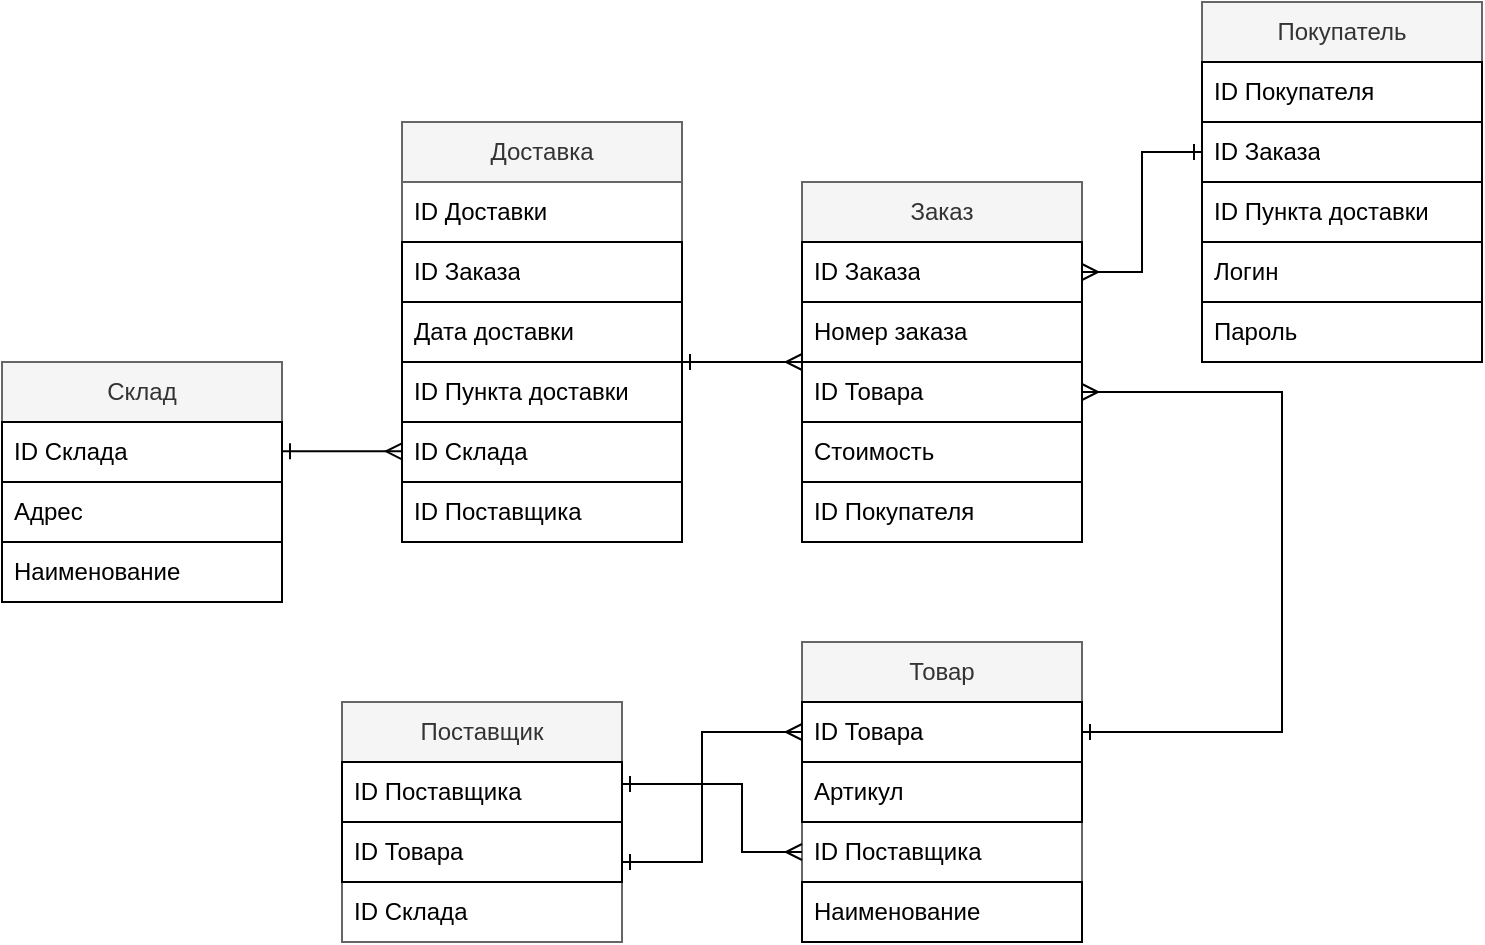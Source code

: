 <mxfile version="21.1.2" type="device">
  <diagram name="Страница 1" id="KCRhX7BRsq6zHFHDkyod">
    <mxGraphModel dx="1434" dy="796" grid="1" gridSize="10" guides="1" tooltips="1" connect="1" arrows="1" fold="1" page="1" pageScale="1" pageWidth="827" pageHeight="1169" math="0" shadow="0">
      <root>
        <mxCell id="0" />
        <mxCell id="1" parent="0" />
        <mxCell id="TJiwaVgn-vdMGNALTWmM-1" value="Склад" style="swimlane;fontStyle=0;childLayout=stackLayout;horizontal=1;startSize=30;horizontalStack=0;resizeParent=1;resizeParentMax=0;resizeLast=0;collapsible=1;marginBottom=0;whiteSpace=wrap;html=1;fillColor=#f5f5f5;fontColor=#333333;strokeColor=#666666;" vertex="1" parent="1">
          <mxGeometry x="40" y="190" width="140" height="120" as="geometry" />
        </mxCell>
        <mxCell id="TJiwaVgn-vdMGNALTWmM-2" value="ID Склада" style="text;strokeColor=default;fillColor=none;align=left;verticalAlign=middle;spacingLeft=4;spacingRight=4;overflow=hidden;points=[[0,0.5],[1,0.5]];portConstraint=eastwest;rotatable=0;whiteSpace=wrap;html=1;" vertex="1" parent="TJiwaVgn-vdMGNALTWmM-1">
          <mxGeometry y="30" width="140" height="30" as="geometry" />
        </mxCell>
        <mxCell id="TJiwaVgn-vdMGNALTWmM-3" value="Адрес" style="text;strokeColor=default;fillColor=none;align=left;verticalAlign=middle;spacingLeft=4;spacingRight=4;overflow=hidden;points=[[0,0.5],[1,0.5]];portConstraint=eastwest;rotatable=0;whiteSpace=wrap;html=1;" vertex="1" parent="TJiwaVgn-vdMGNALTWmM-1">
          <mxGeometry y="60" width="140" height="30" as="geometry" />
        </mxCell>
        <mxCell id="TJiwaVgn-vdMGNALTWmM-4" value="Наименование" style="text;strokeColor=default;fillColor=none;align=left;verticalAlign=middle;spacingLeft=4;spacingRight=4;overflow=hidden;points=[[0,0.5],[1,0.5]];portConstraint=eastwest;rotatable=0;whiteSpace=wrap;html=1;" vertex="1" parent="TJiwaVgn-vdMGNALTWmM-1">
          <mxGeometry y="90" width="140" height="30" as="geometry" />
        </mxCell>
        <mxCell id="TJiwaVgn-vdMGNALTWmM-5" value="Поставщик" style="swimlane;fontStyle=0;childLayout=stackLayout;horizontal=1;startSize=30;horizontalStack=0;resizeParent=1;resizeParentMax=0;resizeLast=0;collapsible=1;marginBottom=0;whiteSpace=wrap;html=1;fillColor=#f5f5f5;fontColor=#333333;strokeColor=#666666;" vertex="1" parent="1">
          <mxGeometry x="210" y="360" width="140" height="120" as="geometry" />
        </mxCell>
        <mxCell id="TJiwaVgn-vdMGNALTWmM-6" value="ID Поставщика" style="text;strokeColor=default;fillColor=none;align=left;verticalAlign=middle;spacingLeft=4;spacingRight=4;overflow=hidden;points=[[0,0.5],[1,0.5]];portConstraint=eastwest;rotatable=0;whiteSpace=wrap;html=1;" vertex="1" parent="TJiwaVgn-vdMGNALTWmM-5">
          <mxGeometry y="30" width="140" height="30" as="geometry" />
        </mxCell>
        <mxCell id="TJiwaVgn-vdMGNALTWmM-7" value="ID Товара" style="text;strokeColor=default;fillColor=none;align=left;verticalAlign=middle;spacingLeft=4;spacingRight=4;overflow=hidden;points=[[0,0.5],[1,0.5]];portConstraint=eastwest;rotatable=0;whiteSpace=wrap;html=1;" vertex="1" parent="TJiwaVgn-vdMGNALTWmM-5">
          <mxGeometry y="60" width="140" height="30" as="geometry" />
        </mxCell>
        <mxCell id="TJiwaVgn-vdMGNALTWmM-8" value="ID Склада" style="text;strokeColor=none;fillColor=none;align=left;verticalAlign=middle;spacingLeft=4;spacingRight=4;overflow=hidden;points=[[0,0.5],[1,0.5]];portConstraint=eastwest;rotatable=0;whiteSpace=wrap;html=1;" vertex="1" parent="TJiwaVgn-vdMGNALTWmM-5">
          <mxGeometry y="90" width="140" height="30" as="geometry" />
        </mxCell>
        <mxCell id="TJiwaVgn-vdMGNALTWmM-9" value="Покупатель" style="swimlane;fontStyle=0;childLayout=stackLayout;horizontal=1;startSize=30;horizontalStack=0;resizeParent=1;resizeParentMax=0;resizeLast=0;collapsible=1;marginBottom=0;whiteSpace=wrap;html=1;fillColor=#f5f5f5;fontColor=#333333;strokeColor=#666666;" vertex="1" parent="1">
          <mxGeometry x="640" y="10" width="140" height="120" as="geometry" />
        </mxCell>
        <mxCell id="TJiwaVgn-vdMGNALTWmM-10" value="ID Покупателя" style="text;strokeColor=default;fillColor=none;align=left;verticalAlign=middle;spacingLeft=4;spacingRight=4;overflow=hidden;points=[[0,0.5],[1,0.5]];portConstraint=eastwest;rotatable=0;whiteSpace=wrap;html=1;" vertex="1" parent="TJiwaVgn-vdMGNALTWmM-9">
          <mxGeometry y="30" width="140" height="30" as="geometry" />
        </mxCell>
        <mxCell id="TJiwaVgn-vdMGNALTWmM-11" value="ID Заказа" style="text;strokeColor=default;fillColor=none;align=left;verticalAlign=middle;spacingLeft=4;spacingRight=4;overflow=hidden;points=[[0,0.5],[1,0.5]];portConstraint=eastwest;rotatable=0;whiteSpace=wrap;html=1;" vertex="1" parent="TJiwaVgn-vdMGNALTWmM-9">
          <mxGeometry y="60" width="140" height="30" as="geometry" />
        </mxCell>
        <mxCell id="TJiwaVgn-vdMGNALTWmM-12" value="ID Пункта доставки" style="text;strokeColor=default;fillColor=none;align=left;verticalAlign=middle;spacingLeft=4;spacingRight=4;overflow=hidden;points=[[0,0.5],[1,0.5]];portConstraint=eastwest;rotatable=0;whiteSpace=wrap;html=1;" vertex="1" parent="TJiwaVgn-vdMGNALTWmM-9">
          <mxGeometry y="90" width="140" height="30" as="geometry" />
        </mxCell>
        <mxCell id="TJiwaVgn-vdMGNALTWmM-13" value="Доставка" style="swimlane;fontStyle=0;childLayout=stackLayout;horizontal=1;startSize=30;horizontalStack=0;resizeParent=1;resizeParentMax=0;resizeLast=0;collapsible=1;marginBottom=0;whiteSpace=wrap;html=1;fillColor=#f5f5f5;fontColor=#333333;strokeColor=#666666;" vertex="1" parent="1">
          <mxGeometry x="240" y="70" width="140" height="120" as="geometry" />
        </mxCell>
        <mxCell id="TJiwaVgn-vdMGNALTWmM-14" value="ID Доставки" style="text;strokeColor=none;fillColor=none;align=left;verticalAlign=middle;spacingLeft=4;spacingRight=4;overflow=hidden;points=[[0,0.5],[1,0.5]];portConstraint=eastwest;rotatable=0;whiteSpace=wrap;html=1;" vertex="1" parent="TJiwaVgn-vdMGNALTWmM-13">
          <mxGeometry y="30" width="140" height="30" as="geometry" />
        </mxCell>
        <mxCell id="TJiwaVgn-vdMGNALTWmM-15" value="ID Заказа" style="text;strokeColor=default;fillColor=none;align=left;verticalAlign=middle;spacingLeft=4;spacingRight=4;overflow=hidden;points=[[0,0.5],[1,0.5]];portConstraint=eastwest;rotatable=0;whiteSpace=wrap;html=1;" vertex="1" parent="TJiwaVgn-vdMGNALTWmM-13">
          <mxGeometry y="60" width="140" height="30" as="geometry" />
        </mxCell>
        <mxCell id="TJiwaVgn-vdMGNALTWmM-16" value="Дата доставки" style="text;strokeColor=default;fillColor=none;align=left;verticalAlign=middle;spacingLeft=4;spacingRight=4;overflow=hidden;points=[[0,0.5],[1,0.5]];portConstraint=eastwest;rotatable=0;whiteSpace=wrap;html=1;" vertex="1" parent="TJiwaVgn-vdMGNALTWmM-13">
          <mxGeometry y="90" width="140" height="30" as="geometry" />
        </mxCell>
        <mxCell id="TJiwaVgn-vdMGNALTWmM-17" value="Заказ" style="swimlane;fontStyle=0;childLayout=stackLayout;horizontal=1;startSize=30;horizontalStack=0;resizeParent=1;resizeParentMax=0;resizeLast=0;collapsible=1;marginBottom=0;whiteSpace=wrap;html=1;fillColor=#f5f5f5;fontColor=#333333;strokeColor=#666666;" vertex="1" parent="1">
          <mxGeometry x="440" y="100" width="140" height="120" as="geometry" />
        </mxCell>
        <mxCell id="TJiwaVgn-vdMGNALTWmM-18" value="ID Заказа" style="text;strokeColor=default;fillColor=none;align=left;verticalAlign=middle;spacingLeft=4;spacingRight=4;overflow=hidden;points=[[0,0.5],[1,0.5]];portConstraint=eastwest;rotatable=0;whiteSpace=wrap;html=1;" vertex="1" parent="TJiwaVgn-vdMGNALTWmM-17">
          <mxGeometry y="30" width="140" height="30" as="geometry" />
        </mxCell>
        <mxCell id="TJiwaVgn-vdMGNALTWmM-19" value="Номер заказа" style="text;strokeColor=default;fillColor=none;align=left;verticalAlign=middle;spacingLeft=4;spacingRight=4;overflow=hidden;points=[[0,0.5],[1,0.5]];portConstraint=eastwest;rotatable=0;whiteSpace=wrap;html=1;" vertex="1" parent="TJiwaVgn-vdMGNALTWmM-17">
          <mxGeometry y="60" width="140" height="30" as="geometry" />
        </mxCell>
        <mxCell id="TJiwaVgn-vdMGNALTWmM-20" value="ID Товара" style="text;strokeColor=default;fillColor=none;align=left;verticalAlign=middle;spacingLeft=4;spacingRight=4;overflow=hidden;points=[[0,0.5],[1,0.5]];portConstraint=eastwest;rotatable=0;whiteSpace=wrap;html=1;" vertex="1" parent="TJiwaVgn-vdMGNALTWmM-17">
          <mxGeometry y="90" width="140" height="30" as="geometry" />
        </mxCell>
        <mxCell id="TJiwaVgn-vdMGNALTWmM-21" value="Товар" style="swimlane;fontStyle=0;childLayout=stackLayout;horizontal=1;startSize=30;horizontalStack=0;resizeParent=1;resizeParentMax=0;resizeLast=0;collapsible=1;marginBottom=0;whiteSpace=wrap;html=1;fillColor=#f5f5f5;fontColor=#333333;strokeColor=#666666;" vertex="1" parent="1">
          <mxGeometry x="440" y="330" width="140" height="120" as="geometry" />
        </mxCell>
        <mxCell id="TJiwaVgn-vdMGNALTWmM-22" value="ID Товара" style="text;strokeColor=default;fillColor=none;align=left;verticalAlign=middle;spacingLeft=4;spacingRight=4;overflow=hidden;points=[[0,0.5],[1,0.5]];portConstraint=eastwest;rotatable=0;whiteSpace=wrap;html=1;" vertex="1" parent="TJiwaVgn-vdMGNALTWmM-21">
          <mxGeometry y="30" width="140" height="30" as="geometry" />
        </mxCell>
        <mxCell id="TJiwaVgn-vdMGNALTWmM-23" value="Артикул" style="text;strokeColor=default;fillColor=none;align=left;verticalAlign=middle;spacingLeft=4;spacingRight=4;overflow=hidden;points=[[0,0.5],[1,0.5]];portConstraint=eastwest;rotatable=0;whiteSpace=wrap;html=1;" vertex="1" parent="TJiwaVgn-vdMGNALTWmM-21">
          <mxGeometry y="60" width="140" height="30" as="geometry" />
        </mxCell>
        <mxCell id="TJiwaVgn-vdMGNALTWmM-24" value="ID Поставщика" style="text;strokeColor=none;fillColor=none;align=left;verticalAlign=middle;spacingLeft=4;spacingRight=4;overflow=hidden;points=[[0,0.5],[1,0.5]];portConstraint=eastwest;rotatable=0;whiteSpace=wrap;html=1;" vertex="1" parent="TJiwaVgn-vdMGNALTWmM-21">
          <mxGeometry y="90" width="140" height="30" as="geometry" />
        </mxCell>
        <mxCell id="TJiwaVgn-vdMGNALTWmM-25" value="ID Пункта доставки" style="text;strokeColor=default;fillColor=none;align=left;verticalAlign=middle;spacingLeft=4;spacingRight=4;overflow=hidden;points=[[0,0.5],[1,0.5]];portConstraint=eastwest;rotatable=0;whiteSpace=wrap;html=1;" vertex="1" parent="1">
          <mxGeometry x="240" y="190" width="140" height="30" as="geometry" />
        </mxCell>
        <mxCell id="TJiwaVgn-vdMGNALTWmM-26" value="ID Склада" style="text;strokeColor=default;fillColor=none;align=left;verticalAlign=middle;spacingLeft=4;spacingRight=4;overflow=hidden;points=[[0,0.5],[1,0.5]];portConstraint=eastwest;rotatable=0;whiteSpace=wrap;html=1;" vertex="1" parent="1">
          <mxGeometry x="240" y="220" width="140" height="30" as="geometry" />
        </mxCell>
        <mxCell id="TJiwaVgn-vdMGNALTWmM-27" value="ID Поставщика" style="text;strokeColor=default;fillColor=none;align=left;verticalAlign=middle;spacingLeft=4;spacingRight=4;overflow=hidden;points=[[0,0.5],[1,0.5]];portConstraint=eastwest;rotatable=0;whiteSpace=wrap;html=1;" vertex="1" parent="1">
          <mxGeometry x="240" y="250" width="140" height="30" as="geometry" />
        </mxCell>
        <mxCell id="TJiwaVgn-vdMGNALTWmM-28" value="Стоимость" style="text;strokeColor=default;fillColor=none;align=left;verticalAlign=middle;spacingLeft=4;spacingRight=4;overflow=hidden;points=[[0,0.5],[1,0.5]];portConstraint=eastwest;rotatable=0;whiteSpace=wrap;html=1;" vertex="1" parent="1">
          <mxGeometry x="440" y="220" width="140" height="30" as="geometry" />
        </mxCell>
        <mxCell id="TJiwaVgn-vdMGNALTWmM-29" value="ID Покупателя" style="text;strokeColor=default;fillColor=none;align=left;verticalAlign=middle;spacingLeft=4;spacingRight=4;overflow=hidden;points=[[0,0.5],[1,0.5]];portConstraint=eastwest;rotatable=0;whiteSpace=wrap;html=1;" vertex="1" parent="1">
          <mxGeometry x="440" y="250" width="140" height="30" as="geometry" />
        </mxCell>
        <mxCell id="TJiwaVgn-vdMGNALTWmM-30" value="Логин" style="text;strokeColor=default;fillColor=none;align=left;verticalAlign=middle;spacingLeft=4;spacingRight=4;overflow=hidden;points=[[0,0.5],[1,0.5]];portConstraint=eastwest;rotatable=0;whiteSpace=wrap;html=1;" vertex="1" parent="1">
          <mxGeometry x="640" y="130" width="140" height="30" as="geometry" />
        </mxCell>
        <mxCell id="TJiwaVgn-vdMGNALTWmM-31" value="Пароль" style="text;strokeColor=default;fillColor=none;align=left;verticalAlign=middle;spacingLeft=4;spacingRight=4;overflow=hidden;points=[[0,0.5],[1,0.5]];portConstraint=eastwest;rotatable=0;whiteSpace=wrap;html=1;" vertex="1" parent="1">
          <mxGeometry x="640" y="160" width="140" height="30" as="geometry" />
        </mxCell>
        <mxCell id="TJiwaVgn-vdMGNALTWmM-32" value="Наименование" style="text;strokeColor=default;fillColor=none;align=left;verticalAlign=middle;spacingLeft=4;spacingRight=4;overflow=hidden;points=[[0,0.5],[1,0.5]];portConstraint=eastwest;rotatable=0;whiteSpace=wrap;html=1;" vertex="1" parent="1">
          <mxGeometry x="440" y="450" width="140" height="30" as="geometry" />
        </mxCell>
        <mxCell id="TJiwaVgn-vdMGNALTWmM-35" style="edgeStyle=orthogonalEdgeStyle;rounded=0;orthogonalLoop=1;jettySize=auto;html=1;startArrow=ERone;startFill=0;endArrow=ERmany;endFill=0;entryX=0;entryY=0.71;entryDx=0;entryDy=0;entryPerimeter=0;" edge="1" parent="1">
          <mxGeometry relative="1" as="geometry">
            <mxPoint x="380" y="190" as="sourcePoint" />
            <mxPoint x="440" y="190" as="targetPoint" />
          </mxGeometry>
        </mxCell>
        <mxCell id="TJiwaVgn-vdMGNALTWmM-39" style="edgeStyle=orthogonalEdgeStyle;rounded=0;orthogonalLoop=1;jettySize=auto;html=1;startArrow=ERone;startFill=0;endArrow=ERmany;endFill=0;exitX=0;exitY=0.5;exitDx=0;exitDy=0;entryX=1;entryY=0.5;entryDx=0;entryDy=0;" edge="1" parent="1" source="TJiwaVgn-vdMGNALTWmM-11" target="TJiwaVgn-vdMGNALTWmM-18">
          <mxGeometry relative="1" as="geometry">
            <mxPoint x="570" y="80" as="sourcePoint" />
            <mxPoint x="590" y="150" as="targetPoint" />
          </mxGeometry>
        </mxCell>
        <mxCell id="TJiwaVgn-vdMGNALTWmM-40" style="edgeStyle=orthogonalEdgeStyle;rounded=0;orthogonalLoop=1;jettySize=auto;html=1;startArrow=ERone;startFill=0;endArrow=ERmany;endFill=0;entryX=0;entryY=0.71;entryDx=0;entryDy=0;entryPerimeter=0;" edge="1" parent="1">
          <mxGeometry relative="1" as="geometry">
            <mxPoint x="180" y="234.66" as="sourcePoint" />
            <mxPoint x="240" y="234.66" as="targetPoint" />
          </mxGeometry>
        </mxCell>
        <mxCell id="TJiwaVgn-vdMGNALTWmM-41" style="edgeStyle=orthogonalEdgeStyle;rounded=0;orthogonalLoop=1;jettySize=auto;html=1;startArrow=ERone;startFill=0;endArrow=ERmany;endFill=0;entryX=1;entryY=0.5;entryDx=0;entryDy=0;exitX=1;exitY=0.5;exitDx=0;exitDy=0;" edge="1" parent="1" source="TJiwaVgn-vdMGNALTWmM-22" target="TJiwaVgn-vdMGNALTWmM-20">
          <mxGeometry relative="1" as="geometry">
            <mxPoint x="630" y="220" as="sourcePoint" />
            <mxPoint x="690" y="220" as="targetPoint" />
            <Array as="points">
              <mxPoint x="680" y="375" />
              <mxPoint x="680" y="205" />
            </Array>
          </mxGeometry>
        </mxCell>
        <mxCell id="TJiwaVgn-vdMGNALTWmM-42" style="edgeStyle=orthogonalEdgeStyle;rounded=0;orthogonalLoop=1;jettySize=auto;html=1;startArrow=ERone;startFill=0;endArrow=ERmany;endFill=0;entryX=0;entryY=0.5;entryDx=0;entryDy=0;" edge="1" parent="1" target="TJiwaVgn-vdMGNALTWmM-24">
          <mxGeometry relative="1" as="geometry">
            <mxPoint x="350" y="401" as="sourcePoint" />
            <mxPoint x="440" y="400" as="targetPoint" />
            <Array as="points">
              <mxPoint x="410" y="401" />
              <mxPoint x="410" y="435" />
            </Array>
          </mxGeometry>
        </mxCell>
        <mxCell id="TJiwaVgn-vdMGNALTWmM-43" style="edgeStyle=orthogonalEdgeStyle;rounded=0;orthogonalLoop=1;jettySize=auto;html=1;startArrow=ERone;startFill=0;endArrow=ERmany;endFill=0;entryX=0;entryY=0.5;entryDx=0;entryDy=0;" edge="1" parent="1" target="TJiwaVgn-vdMGNALTWmM-22">
          <mxGeometry relative="1" as="geometry">
            <mxPoint x="350" y="440" as="sourcePoint" />
            <mxPoint x="410" y="440" as="targetPoint" />
            <Array as="points">
              <mxPoint x="390" y="440" />
              <mxPoint x="390" y="375" />
            </Array>
          </mxGeometry>
        </mxCell>
      </root>
    </mxGraphModel>
  </diagram>
</mxfile>
